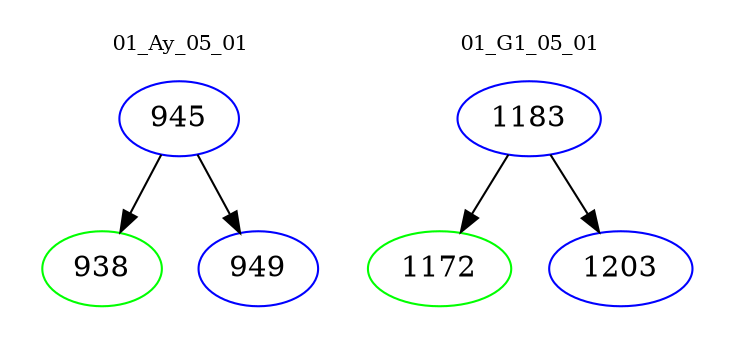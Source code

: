 digraph{
subgraph cluster_0 {
color = white
label = "01_Ay_05_01";
fontsize=10;
T0_945 [label="945", color="blue"]
T0_945 -> T0_938 [color="black"]
T0_938 [label="938", color="green"]
T0_945 -> T0_949 [color="black"]
T0_949 [label="949", color="blue"]
}
subgraph cluster_1 {
color = white
label = "01_G1_05_01";
fontsize=10;
T1_1183 [label="1183", color="blue"]
T1_1183 -> T1_1172 [color="black"]
T1_1172 [label="1172", color="green"]
T1_1183 -> T1_1203 [color="black"]
T1_1203 [label="1203", color="blue"]
}
}
